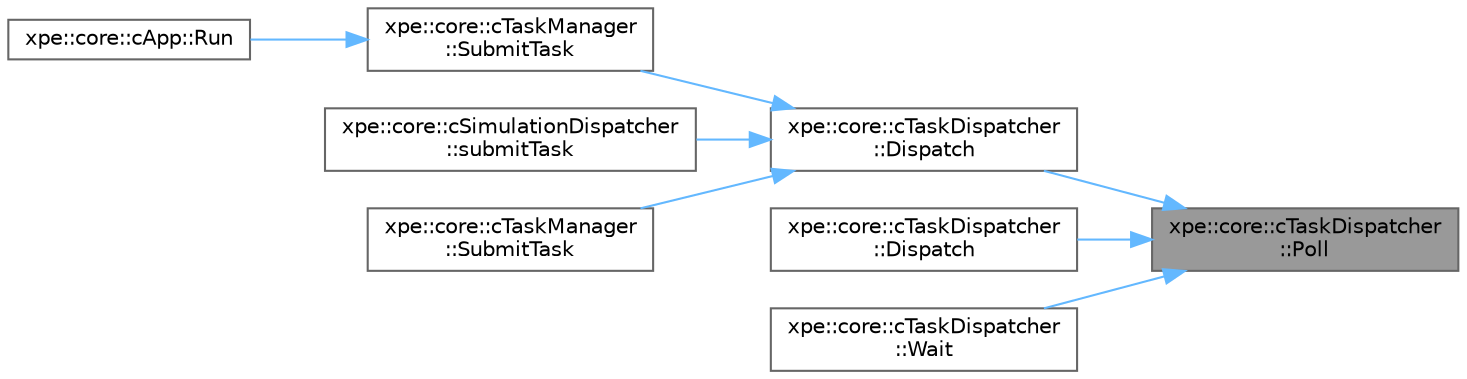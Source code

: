 digraph "xpe::core::cTaskDispatcher::Poll"
{
 // LATEX_PDF_SIZE
  bgcolor="transparent";
  edge [fontname=Helvetica,fontsize=10,labelfontname=Helvetica,labelfontsize=10];
  node [fontname=Helvetica,fontsize=10,shape=box,height=0.2,width=0.4];
  rankdir="RL";
  Node1 [id="Node000001",label="xpe::core::cTaskDispatcher\l::Poll",height=0.2,width=0.4,color="gray40", fillcolor="grey60", style="filled", fontcolor="black",tooltip=" "];
  Node1 -> Node2 [id="edge1_Node000001_Node000002",dir="back",color="steelblue1",style="solid",tooltip=" "];
  Node2 [id="Node000002",label="xpe::core::cTaskDispatcher\l::Dispatch",height=0.2,width=0.4,color="grey40", fillcolor="white", style="filled",URL="$classxpe_1_1core_1_1c_task_dispatcher.html#a9c0c18dbf564186d946ca962fea4b898",tooltip=" "];
  Node2 -> Node3 [id="edge2_Node000002_Node000003",dir="back",color="steelblue1",style="solid",tooltip=" "];
  Node3 [id="Node000003",label="xpe::core::cTaskManager\l::SubmitTask",height=0.2,width=0.4,color="grey40", fillcolor="white", style="filled",URL="$classxpe_1_1core_1_1c_task_manager.html#a0e82de392ba02bbe3ad1303ef2d4d813",tooltip=" "];
  Node3 -> Node4 [id="edge3_Node000003_Node000004",dir="back",color="steelblue1",style="solid",tooltip=" "];
  Node4 [id="Node000004",label="xpe::core::cApp::Run",height=0.2,width=0.4,color="grey40", fillcolor="white", style="filled",URL="$classxpe_1_1core_1_1c_app.html#adf244904fa58277fe265be994ae664fc",tooltip=" "];
  Node2 -> Node5 [id="edge4_Node000002_Node000005",dir="back",color="steelblue1",style="solid",tooltip=" "];
  Node5 [id="Node000005",label="xpe::core::cSimulationDispatcher\l::submitTask",height=0.2,width=0.4,color="grey40", fillcolor="white", style="filled",URL="$classxpe_1_1core_1_1c_simulation_dispatcher.html#a5325d7dece59cf7a08b8dbef17764317",tooltip=" "];
  Node2 -> Node6 [id="edge5_Node000002_Node000006",dir="back",color="steelblue1",style="solid",tooltip=" "];
  Node6 [id="Node000006",label="xpe::core::cTaskManager\l::SubmitTask",height=0.2,width=0.4,color="grey40", fillcolor="white", style="filled",URL="$classxpe_1_1core_1_1c_task_manager.html#a7fd38c7c9b4021c105bcb12e96a469c3",tooltip=" "];
  Node1 -> Node7 [id="edge6_Node000001_Node000007",dir="back",color="steelblue1",style="solid",tooltip=" "];
  Node7 [id="Node000007",label="xpe::core::cTaskDispatcher\l::Dispatch",height=0.2,width=0.4,color="grey40", fillcolor="white", style="filled",URL="$classxpe_1_1core_1_1c_task_dispatcher.html#a4811adb9542a927aa10e811016738a03",tooltip=" "];
  Node1 -> Node8 [id="edge7_Node000001_Node000008",dir="back",color="steelblue1",style="solid",tooltip=" "];
  Node8 [id="Node000008",label="xpe::core::cTaskDispatcher\l::Wait",height=0.2,width=0.4,color="grey40", fillcolor="white", style="filled",URL="$classxpe_1_1core_1_1c_task_dispatcher.html#a5b0ee750b601bbefec2f5d142c5704b3",tooltip=" "];
}
